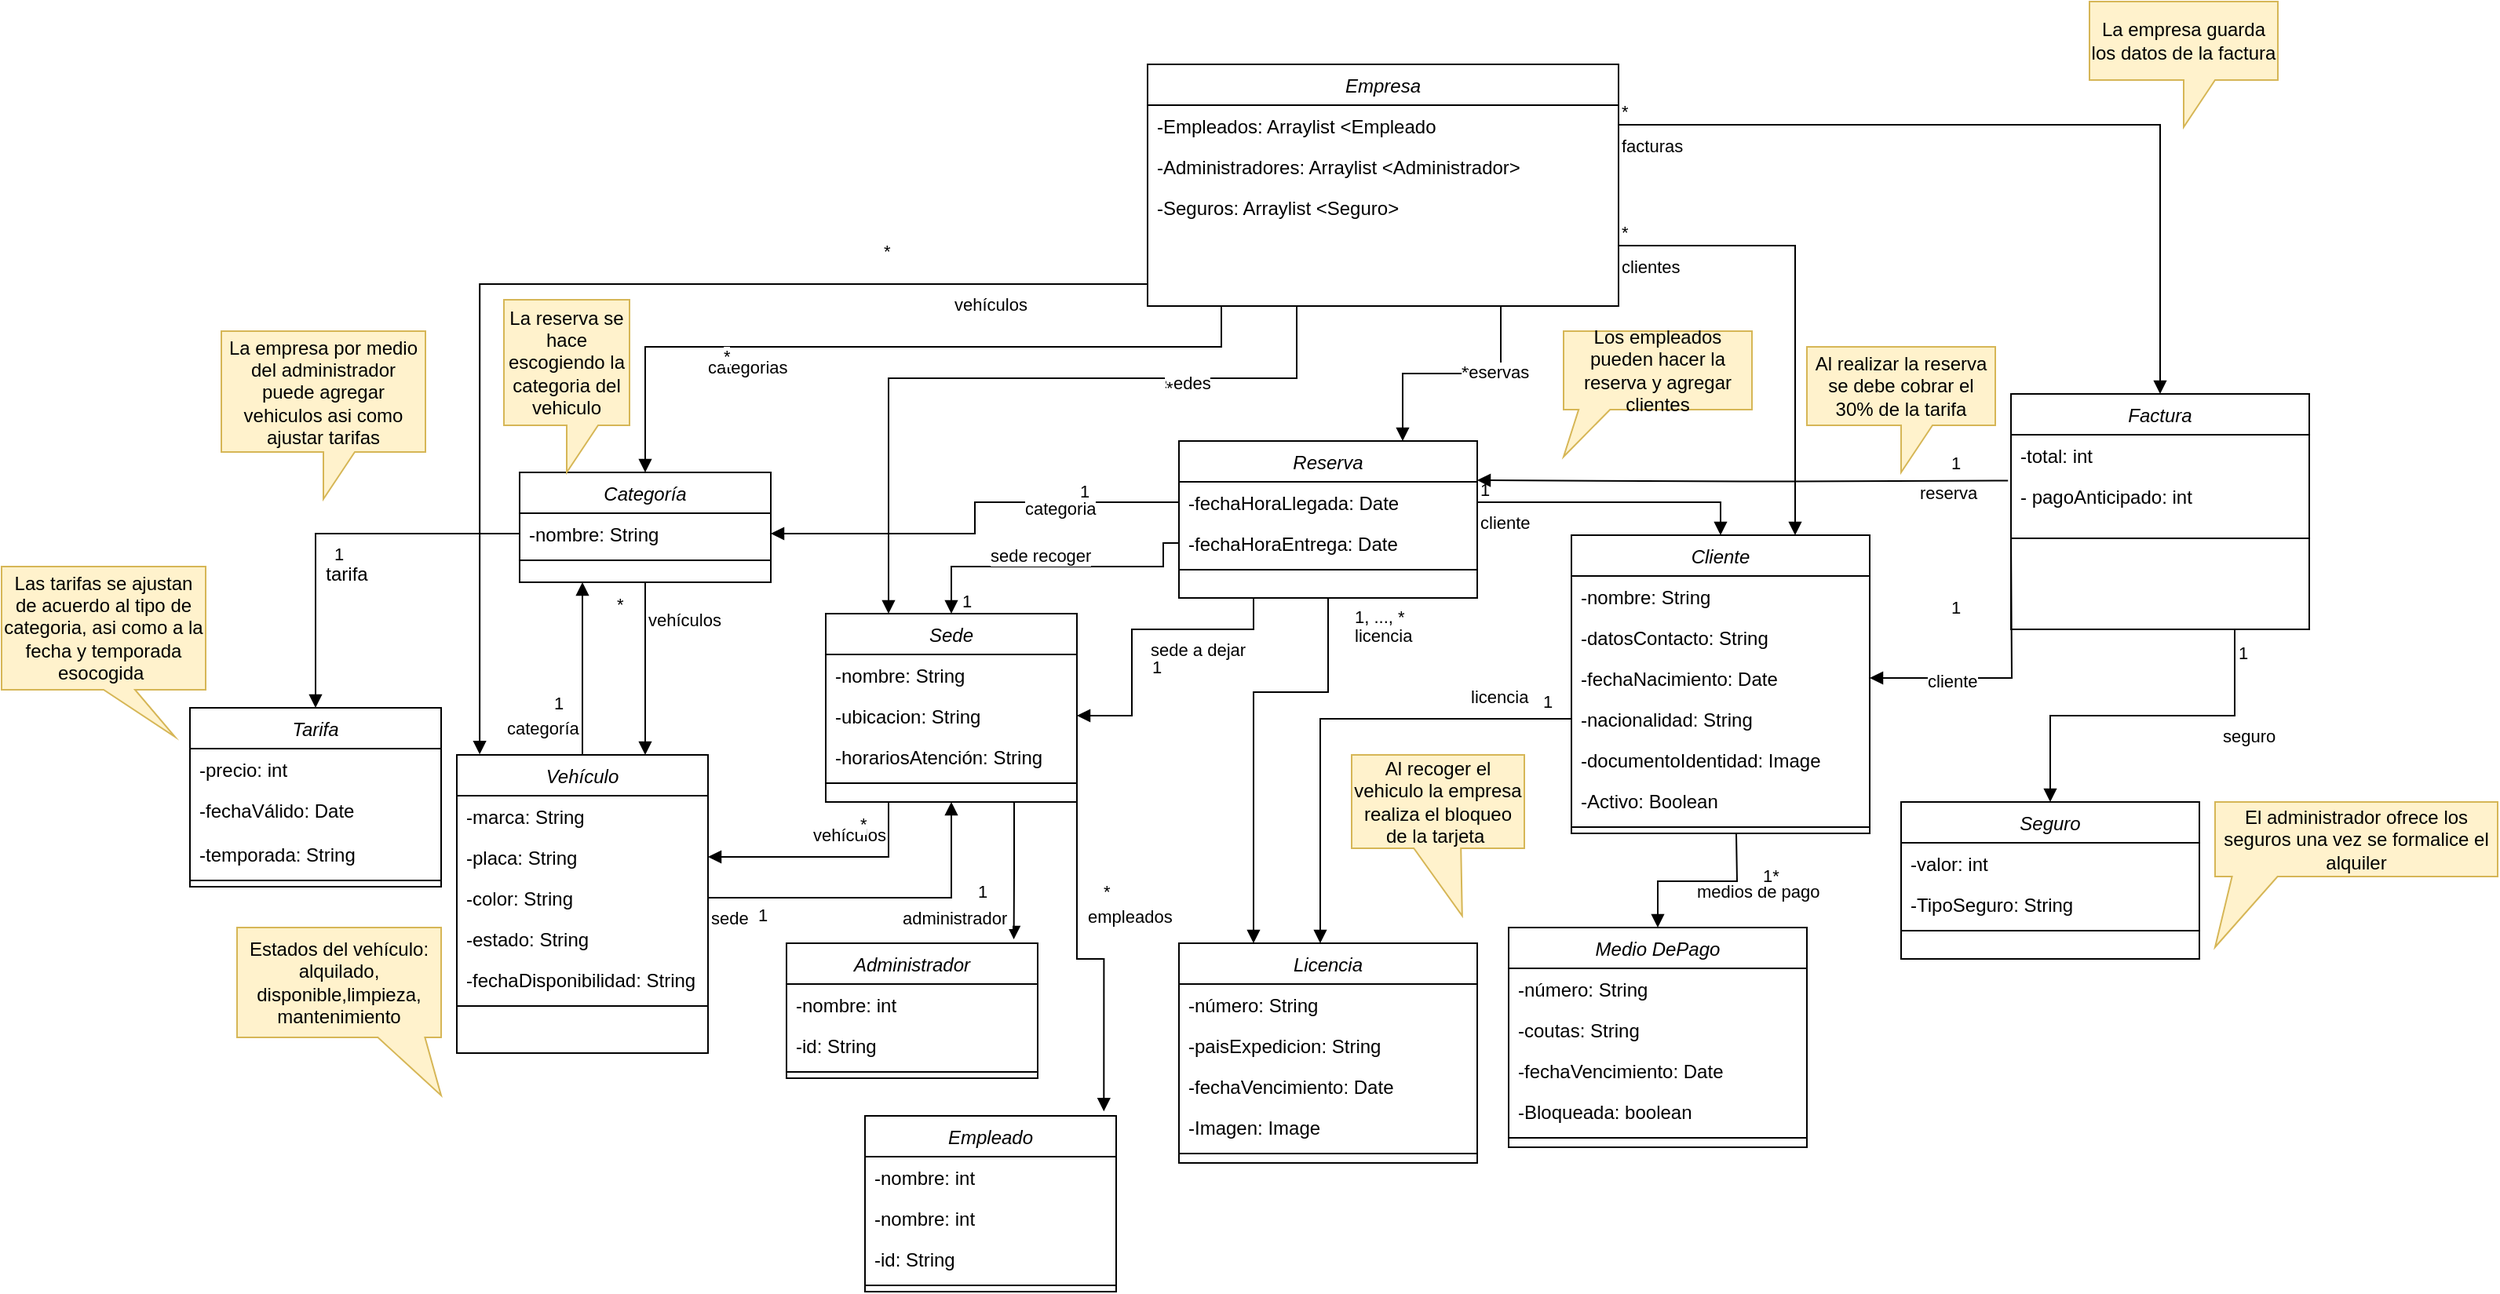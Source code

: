 <mxfile version="21.8.2" type="device">
  <diagram id="C5RBs43oDa-KdzZeNtuy" name="Page-1">
    <mxGraphModel dx="4654" dy="735" grid="1" gridSize="10" guides="1" tooltips="1" connect="1" arrows="1" fold="1" page="1" pageScale="1" pageWidth="3300" pageHeight="4681" math="0" shadow="0">
      <root>
        <mxCell id="WIyWlLk6GJQsqaUBKTNV-0" />
        <mxCell id="WIyWlLk6GJQsqaUBKTNV-1" parent="WIyWlLk6GJQsqaUBKTNV-0" />
        <mxCell id="jy5TOX9gL-A7DgwTzjGL-0" value="Vehículo" style="swimlane;fontStyle=2;align=center;verticalAlign=top;childLayout=stackLayout;horizontal=1;startSize=26;horizontalStack=0;resizeParent=1;resizeLast=0;collapsible=1;marginBottom=0;rounded=0;shadow=0;strokeWidth=1;" parent="WIyWlLk6GJQsqaUBKTNV-1" vertex="1">
          <mxGeometry x="-660" y="500" width="160" height="190" as="geometry">
            <mxRectangle x="230" y="140" width="160" height="26" as="alternateBounds" />
          </mxGeometry>
        </mxCell>
        <mxCell id="jy5TOX9gL-A7DgwTzjGL-1" value="-marca: String" style="text;align=left;verticalAlign=top;spacingLeft=4;spacingRight=4;overflow=hidden;rotatable=0;points=[[0,0.5],[1,0.5]];portConstraint=eastwest;" parent="jy5TOX9gL-A7DgwTzjGL-0" vertex="1">
          <mxGeometry y="26" width="160" height="26" as="geometry" />
        </mxCell>
        <mxCell id="jy5TOX9gL-A7DgwTzjGL-2" value="-placa: String" style="text;align=left;verticalAlign=top;spacingLeft=4;spacingRight=4;overflow=hidden;rotatable=0;points=[[0,0.5],[1,0.5]];portConstraint=eastwest;rounded=0;shadow=0;html=0;" parent="jy5TOX9gL-A7DgwTzjGL-0" vertex="1">
          <mxGeometry y="52" width="160" height="26" as="geometry" />
        </mxCell>
        <mxCell id="jy5TOX9gL-A7DgwTzjGL-5" value="-color: String" style="text;align=left;verticalAlign=top;spacingLeft=4;spacingRight=4;overflow=hidden;rotatable=0;points=[[0,0.5],[1,0.5]];portConstraint=eastwest;" parent="jy5TOX9gL-A7DgwTzjGL-0" vertex="1">
          <mxGeometry y="78" width="160" height="26" as="geometry" />
        </mxCell>
        <mxCell id="jy5TOX9gL-A7DgwTzjGL-6" value="-estado: String " style="text;align=left;verticalAlign=top;spacingLeft=4;spacingRight=4;overflow=hidden;rotatable=0;points=[[0,0.5],[1,0.5]];portConstraint=eastwest;rounded=0;shadow=0;html=0;" parent="jy5TOX9gL-A7DgwTzjGL-0" vertex="1">
          <mxGeometry y="104" width="160" height="26" as="geometry" />
        </mxCell>
        <mxCell id="jy5TOX9gL-A7DgwTzjGL-14" value="-fechaDisponibilidad: String " style="text;align=left;verticalAlign=top;spacingLeft=4;spacingRight=4;overflow=hidden;rotatable=0;points=[[0,0.5],[1,0.5]];portConstraint=eastwest;rounded=0;shadow=0;html=0;" parent="jy5TOX9gL-A7DgwTzjGL-0" vertex="1">
          <mxGeometry y="130" width="160" height="26" as="geometry" />
        </mxCell>
        <mxCell id="jy5TOX9gL-A7DgwTzjGL-4" value="" style="line;html=1;strokeWidth=1;align=left;verticalAlign=middle;spacingTop=-1;spacingLeft=3;spacingRight=3;rotatable=0;labelPosition=right;points=[];portConstraint=eastwest;" parent="jy5TOX9gL-A7DgwTzjGL-0" vertex="1">
          <mxGeometry y="156" width="160" height="8" as="geometry" />
        </mxCell>
        <mxCell id="jy5TOX9gL-A7DgwTzjGL-7" value="Categoría" style="swimlane;fontStyle=2;align=center;verticalAlign=top;childLayout=stackLayout;horizontal=1;startSize=26;horizontalStack=0;resizeParent=1;resizeLast=0;collapsible=1;marginBottom=0;rounded=0;shadow=0;strokeWidth=1;" parent="WIyWlLk6GJQsqaUBKTNV-1" vertex="1">
          <mxGeometry x="-620" y="320" width="160" height="70" as="geometry">
            <mxRectangle x="230" y="140" width="160" height="26" as="alternateBounds" />
          </mxGeometry>
        </mxCell>
        <mxCell id="jy5TOX9gL-A7DgwTzjGL-8" value="-nombre: String" style="text;align=left;verticalAlign=top;spacingLeft=4;spacingRight=4;overflow=hidden;rotatable=0;points=[[0,0.5],[1,0.5]];portConstraint=eastwest;" parent="jy5TOX9gL-A7DgwTzjGL-7" vertex="1">
          <mxGeometry y="26" width="160" height="26" as="geometry" />
        </mxCell>
        <mxCell id="jy5TOX9gL-A7DgwTzjGL-13" value="" style="line;html=1;strokeWidth=1;align=left;verticalAlign=middle;spacingTop=-1;spacingLeft=3;spacingRight=3;rotatable=0;labelPosition=right;points=[];portConstraint=eastwest;" parent="jy5TOX9gL-A7DgwTzjGL-7" vertex="1">
          <mxGeometry y="52" width="160" height="8" as="geometry" />
        </mxCell>
        <mxCell id="jy5TOX9gL-A7DgwTzjGL-15" value="vehículos" style="endArrow=block;endFill=1;html=1;edgeStyle=orthogonalEdgeStyle;align=left;verticalAlign=top;rounded=0;exitX=0.5;exitY=1;exitDx=0;exitDy=0;" parent="WIyWlLk6GJQsqaUBKTNV-1" source="jy5TOX9gL-A7DgwTzjGL-7" edge="1">
          <mxGeometry x="-0.8" relative="1" as="geometry">
            <mxPoint x="-710" y="450" as="sourcePoint" />
            <mxPoint x="-540" y="500" as="targetPoint" />
            <mxPoint as="offset" />
            <Array as="points">
              <mxPoint x="-540" y="500" />
            </Array>
          </mxGeometry>
        </mxCell>
        <mxCell id="jy5TOX9gL-A7DgwTzjGL-16" value="*" style="edgeLabel;resizable=0;html=1;align=left;verticalAlign=bottom;" parent="jy5TOX9gL-A7DgwTzjGL-15" connectable="0" vertex="1">
          <mxGeometry x="-1" relative="1" as="geometry">
            <mxPoint x="-20" y="22" as="offset" />
          </mxGeometry>
        </mxCell>
        <mxCell id="jy5TOX9gL-A7DgwTzjGL-17" value="categoría" style="endArrow=block;endFill=1;html=1;edgeStyle=orthogonalEdgeStyle;align=left;verticalAlign=top;rounded=0;entryX=0.25;entryY=1;entryDx=0;entryDy=0;exitX=0.25;exitY=0;exitDx=0;exitDy=0;" parent="WIyWlLk6GJQsqaUBKTNV-1" source="jy5TOX9gL-A7DgwTzjGL-0" target="jy5TOX9gL-A7DgwTzjGL-7" edge="1">
          <mxGeometry x="-1" y="32" relative="1" as="geometry">
            <mxPoint x="-580" y="470" as="sourcePoint" />
            <mxPoint x="-590" y="450" as="targetPoint" />
            <mxPoint x="-10" y="2" as="offset" />
            <Array as="points">
              <mxPoint x="-580" y="500" />
            </Array>
          </mxGeometry>
        </mxCell>
        <mxCell id="jy5TOX9gL-A7DgwTzjGL-18" value="1" style="edgeLabel;resizable=0;html=1;align=left;verticalAlign=bottom;" parent="jy5TOX9gL-A7DgwTzjGL-17" connectable="0" vertex="1">
          <mxGeometry x="-1" relative="1" as="geometry">
            <mxPoint x="20" y="-25" as="offset" />
          </mxGeometry>
        </mxCell>
        <mxCell id="jy5TOX9gL-A7DgwTzjGL-25" value="Sede" style="swimlane;fontStyle=2;align=center;verticalAlign=top;childLayout=stackLayout;horizontal=1;startSize=26;horizontalStack=0;resizeParent=1;resizeLast=0;collapsible=1;marginBottom=0;rounded=0;shadow=0;strokeWidth=1;" parent="WIyWlLk6GJQsqaUBKTNV-1" vertex="1">
          <mxGeometry x="-425" y="410" width="160" height="120" as="geometry">
            <mxRectangle x="230" y="140" width="160" height="26" as="alternateBounds" />
          </mxGeometry>
        </mxCell>
        <mxCell id="jy5TOX9gL-A7DgwTzjGL-26" value="-nombre: String" style="text;align=left;verticalAlign=top;spacingLeft=4;spacingRight=4;overflow=hidden;rotatable=0;points=[[0,0.5],[1,0.5]];portConstraint=eastwest;" parent="jy5TOX9gL-A7DgwTzjGL-25" vertex="1">
          <mxGeometry y="26" width="160" height="26" as="geometry" />
        </mxCell>
        <mxCell id="jy5TOX9gL-A7DgwTzjGL-27" value="-ubicacion: String" style="text;align=left;verticalAlign=top;spacingLeft=4;spacingRight=4;overflow=hidden;rotatable=0;points=[[0,0.5],[1,0.5]];portConstraint=eastwest;rounded=0;shadow=0;html=0;" parent="jy5TOX9gL-A7DgwTzjGL-25" vertex="1">
          <mxGeometry y="52" width="160" height="26" as="geometry" />
        </mxCell>
        <mxCell id="jy5TOX9gL-A7DgwTzjGL-28" value="-horariosAtención: String" style="text;align=left;verticalAlign=top;spacingLeft=4;spacingRight=4;overflow=hidden;rotatable=0;points=[[0,0.5],[1,0.5]];portConstraint=eastwest;" parent="jy5TOX9gL-A7DgwTzjGL-25" vertex="1">
          <mxGeometry y="78" width="160" height="26" as="geometry" />
        </mxCell>
        <mxCell id="jy5TOX9gL-A7DgwTzjGL-32" value="" style="line;html=1;strokeWidth=1;align=left;verticalAlign=middle;spacingTop=-1;spacingLeft=3;spacingRight=3;rotatable=0;labelPosition=right;points=[];portConstraint=eastwest;" parent="jy5TOX9gL-A7DgwTzjGL-25" vertex="1">
          <mxGeometry y="104" width="160" height="8" as="geometry" />
        </mxCell>
        <mxCell id="jy5TOX9gL-A7DgwTzjGL-33" value="sede" style="endArrow=block;endFill=1;html=1;edgeStyle=orthogonalEdgeStyle;align=left;verticalAlign=top;rounded=0;exitX=1;exitY=0.5;exitDx=0;exitDy=0;entryX=0.5;entryY=1;entryDx=0;entryDy=0;" parent="WIyWlLk6GJQsqaUBKTNV-1" source="jy5TOX9gL-A7DgwTzjGL-5" target="jy5TOX9gL-A7DgwTzjGL-25" edge="1">
          <mxGeometry x="-1" relative="1" as="geometry">
            <mxPoint x="-440" y="584" as="sourcePoint" />
            <mxPoint x="-280" y="584" as="targetPoint" />
          </mxGeometry>
        </mxCell>
        <mxCell id="jy5TOX9gL-A7DgwTzjGL-34" value="1" style="edgeLabel;resizable=0;html=1;align=left;verticalAlign=bottom;" parent="jy5TOX9gL-A7DgwTzjGL-33" connectable="0" vertex="1">
          <mxGeometry x="-1" relative="1" as="geometry">
            <mxPoint x="30" y="19" as="offset" />
          </mxGeometry>
        </mxCell>
        <mxCell id="jy5TOX9gL-A7DgwTzjGL-35" value="vehículos" style="endArrow=block;endFill=1;html=1;edgeStyle=orthogonalEdgeStyle;align=left;verticalAlign=top;rounded=0;entryX=1;entryY=0.5;entryDx=0;entryDy=0;exitX=0.25;exitY=1;exitDx=0;exitDy=0;" parent="WIyWlLk6GJQsqaUBKTNV-1" source="jy5TOX9gL-A7DgwTzjGL-25" target="jy5TOX9gL-A7DgwTzjGL-2" edge="1">
          <mxGeometry x="-0.891" y="-50" relative="1" as="geometry">
            <mxPoint x="-330" y="498" as="sourcePoint" />
            <mxPoint x="-330" y="598" as="targetPoint" />
            <mxPoint as="offset" />
          </mxGeometry>
        </mxCell>
        <mxCell id="jy5TOX9gL-A7DgwTzjGL-36" value="*" style="edgeLabel;resizable=0;html=1;align=left;verticalAlign=bottom;" parent="jy5TOX9gL-A7DgwTzjGL-35" connectable="0" vertex="1">
          <mxGeometry x="-1" relative="1" as="geometry">
            <mxPoint x="-20" y="22" as="offset" />
          </mxGeometry>
        </mxCell>
        <mxCell id="jy5TOX9gL-A7DgwTzjGL-37" value="Cliente" style="swimlane;fontStyle=2;align=center;verticalAlign=top;childLayout=stackLayout;horizontal=1;startSize=26;horizontalStack=0;resizeParent=1;resizeLast=0;collapsible=1;marginBottom=0;rounded=0;shadow=0;strokeWidth=1;" parent="WIyWlLk6GJQsqaUBKTNV-1" vertex="1">
          <mxGeometry x="50" y="360" width="190" height="190" as="geometry">
            <mxRectangle x="230" y="140" width="160" height="26" as="alternateBounds" />
          </mxGeometry>
        </mxCell>
        <mxCell id="jy5TOX9gL-A7DgwTzjGL-38" value="-nombre: String" style="text;align=left;verticalAlign=top;spacingLeft=4;spacingRight=4;overflow=hidden;rotatable=0;points=[[0,0.5],[1,0.5]];portConstraint=eastwest;" parent="jy5TOX9gL-A7DgwTzjGL-37" vertex="1">
          <mxGeometry y="26" width="190" height="26" as="geometry" />
        </mxCell>
        <mxCell id="jy5TOX9gL-A7DgwTzjGL-39" value="-datosContacto: String" style="text;align=left;verticalAlign=top;spacingLeft=4;spacingRight=4;overflow=hidden;rotatable=0;points=[[0,0.5],[1,0.5]];portConstraint=eastwest;rounded=0;shadow=0;html=0;" parent="jy5TOX9gL-A7DgwTzjGL-37" vertex="1">
          <mxGeometry y="52" width="190" height="26" as="geometry" />
        </mxCell>
        <mxCell id="jy5TOX9gL-A7DgwTzjGL-40" value="-fechaNacimiento: Date" style="text;align=left;verticalAlign=top;spacingLeft=4;spacingRight=4;overflow=hidden;rotatable=0;points=[[0,0.5],[1,0.5]];portConstraint=eastwest;" parent="jy5TOX9gL-A7DgwTzjGL-37" vertex="1">
          <mxGeometry y="78" width="190" height="26" as="geometry" />
        </mxCell>
        <mxCell id="DRnetqcQ-tTifSEXMpZS-0" value="-nacionalidad: String" style="text;align=left;verticalAlign=top;spacingLeft=4;spacingRight=4;overflow=hidden;rotatable=0;points=[[0,0.5],[1,0.5]];portConstraint=eastwest;" parent="jy5TOX9gL-A7DgwTzjGL-37" vertex="1">
          <mxGeometry y="104" width="190" height="26" as="geometry" />
        </mxCell>
        <mxCell id="DRnetqcQ-tTifSEXMpZS-1" value="-documentoIdentidad: Image" style="text;align=left;verticalAlign=top;spacingLeft=4;spacingRight=4;overflow=hidden;rotatable=0;points=[[0,0.5],[1,0.5]];portConstraint=eastwest;" parent="jy5TOX9gL-A7DgwTzjGL-37" vertex="1">
          <mxGeometry y="130" width="190" height="26" as="geometry" />
        </mxCell>
        <mxCell id="DRnetqcQ-tTifSEXMpZS-2" value="-Activo: Boolean&#xa;" style="text;align=left;verticalAlign=top;spacingLeft=4;spacingRight=4;overflow=hidden;rotatable=0;points=[[0,0.5],[1,0.5]];portConstraint=eastwest;" parent="jy5TOX9gL-A7DgwTzjGL-37" vertex="1">
          <mxGeometry y="156" width="190" height="26" as="geometry" />
        </mxCell>
        <mxCell id="jy5TOX9gL-A7DgwTzjGL-41" value="" style="line;html=1;strokeWidth=1;align=left;verticalAlign=middle;spacingTop=-1;spacingLeft=3;spacingRight=3;rotatable=0;labelPosition=right;points=[];portConstraint=eastwest;" parent="jy5TOX9gL-A7DgwTzjGL-37" vertex="1">
          <mxGeometry y="182" width="190" height="8" as="geometry" />
        </mxCell>
        <mxCell id="DRnetqcQ-tTifSEXMpZS-3" value="Licencia" style="swimlane;fontStyle=2;align=center;verticalAlign=top;childLayout=stackLayout;horizontal=1;startSize=26;horizontalStack=0;resizeParent=1;resizeLast=0;collapsible=1;marginBottom=0;rounded=0;shadow=0;strokeWidth=1;" parent="WIyWlLk6GJQsqaUBKTNV-1" vertex="1">
          <mxGeometry x="-200" y="620" width="190" height="140" as="geometry">
            <mxRectangle x="230" y="140" width="160" height="26" as="alternateBounds" />
          </mxGeometry>
        </mxCell>
        <mxCell id="DRnetqcQ-tTifSEXMpZS-4" value="-número: String" style="text;align=left;verticalAlign=top;spacingLeft=4;spacingRight=4;overflow=hidden;rotatable=0;points=[[0,0.5],[1,0.5]];portConstraint=eastwest;" parent="DRnetqcQ-tTifSEXMpZS-3" vertex="1">
          <mxGeometry y="26" width="190" height="26" as="geometry" />
        </mxCell>
        <mxCell id="DRnetqcQ-tTifSEXMpZS-5" value="-paisExpedicion: String" style="text;align=left;verticalAlign=top;spacingLeft=4;spacingRight=4;overflow=hidden;rotatable=0;points=[[0,0.5],[1,0.5]];portConstraint=eastwest;rounded=0;shadow=0;html=0;" parent="DRnetqcQ-tTifSEXMpZS-3" vertex="1">
          <mxGeometry y="52" width="190" height="26" as="geometry" />
        </mxCell>
        <mxCell id="DRnetqcQ-tTifSEXMpZS-6" value="-fechaVencimiento: Date" style="text;align=left;verticalAlign=top;spacingLeft=4;spacingRight=4;overflow=hidden;rotatable=0;points=[[0,0.5],[1,0.5]];portConstraint=eastwest;" parent="DRnetqcQ-tTifSEXMpZS-3" vertex="1">
          <mxGeometry y="78" width="190" height="26" as="geometry" />
        </mxCell>
        <mxCell id="DRnetqcQ-tTifSEXMpZS-7" value="-Imagen: Image" style="text;align=left;verticalAlign=top;spacingLeft=4;spacingRight=4;overflow=hidden;rotatable=0;points=[[0,0.5],[1,0.5]];portConstraint=eastwest;" parent="DRnetqcQ-tTifSEXMpZS-3" vertex="1">
          <mxGeometry y="104" width="190" height="26" as="geometry" />
        </mxCell>
        <mxCell id="DRnetqcQ-tTifSEXMpZS-10" value="" style="line;html=1;strokeWidth=1;align=left;verticalAlign=middle;spacingTop=-1;spacingLeft=3;spacingRight=3;rotatable=0;labelPosition=right;points=[];portConstraint=eastwest;" parent="DRnetqcQ-tTifSEXMpZS-3" vertex="1">
          <mxGeometry y="130" width="190" height="8" as="geometry" />
        </mxCell>
        <mxCell id="DRnetqcQ-tTifSEXMpZS-11" value="Medio DePago" style="swimlane;fontStyle=2;align=center;verticalAlign=top;childLayout=stackLayout;horizontal=1;startSize=26;horizontalStack=0;resizeParent=1;resizeLast=0;collapsible=1;marginBottom=0;rounded=0;shadow=0;strokeWidth=1;" parent="WIyWlLk6GJQsqaUBKTNV-1" vertex="1">
          <mxGeometry x="10" y="610" width="190" height="140" as="geometry">
            <mxRectangle x="230" y="140" width="160" height="26" as="alternateBounds" />
          </mxGeometry>
        </mxCell>
        <mxCell id="DRnetqcQ-tTifSEXMpZS-12" value="-número: String" style="text;align=left;verticalAlign=top;spacingLeft=4;spacingRight=4;overflow=hidden;rotatable=0;points=[[0,0.5],[1,0.5]];portConstraint=eastwest;" parent="DRnetqcQ-tTifSEXMpZS-11" vertex="1">
          <mxGeometry y="26" width="190" height="26" as="geometry" />
        </mxCell>
        <mxCell id="DRnetqcQ-tTifSEXMpZS-13" value="-coutas: String" style="text;align=left;verticalAlign=top;spacingLeft=4;spacingRight=4;overflow=hidden;rotatable=0;points=[[0,0.5],[1,0.5]];portConstraint=eastwest;rounded=0;shadow=0;html=0;" parent="DRnetqcQ-tTifSEXMpZS-11" vertex="1">
          <mxGeometry y="52" width="190" height="26" as="geometry" />
        </mxCell>
        <mxCell id="DRnetqcQ-tTifSEXMpZS-14" value="-fechaVencimiento: Date" style="text;align=left;verticalAlign=top;spacingLeft=4;spacingRight=4;overflow=hidden;rotatable=0;points=[[0,0.5],[1,0.5]];portConstraint=eastwest;" parent="DRnetqcQ-tTifSEXMpZS-11" vertex="1">
          <mxGeometry y="78" width="190" height="26" as="geometry" />
        </mxCell>
        <mxCell id="DRnetqcQ-tTifSEXMpZS-15" value="-Bloqueada: boolean" style="text;align=left;verticalAlign=top;spacingLeft=4;spacingRight=4;overflow=hidden;rotatable=0;points=[[0,0.5],[1,0.5]];portConstraint=eastwest;" parent="DRnetqcQ-tTifSEXMpZS-11" vertex="1">
          <mxGeometry y="104" width="190" height="26" as="geometry" />
        </mxCell>
        <mxCell id="DRnetqcQ-tTifSEXMpZS-16" value="" style="line;html=1;strokeWidth=1;align=left;verticalAlign=middle;spacingTop=-1;spacingLeft=3;spacingRight=3;rotatable=0;labelPosition=right;points=[];portConstraint=eastwest;" parent="DRnetqcQ-tTifSEXMpZS-11" vertex="1">
          <mxGeometry y="130" width="190" height="8" as="geometry" />
        </mxCell>
        <mxCell id="DRnetqcQ-tTifSEXMpZS-17" value="licencia" style="endArrow=block;endFill=1;html=1;edgeStyle=orthogonalEdgeStyle;align=left;verticalAlign=top;rounded=0;" parent="WIyWlLk6GJQsqaUBKTNV-1" edge="1">
          <mxGeometry x="-0.565" y="-27" relative="1" as="geometry">
            <mxPoint x="50" y="477" as="sourcePoint" />
            <mxPoint x="-110" y="620" as="targetPoint" />
            <mxPoint as="offset" />
            <Array as="points">
              <mxPoint x="-110" y="478" />
              <mxPoint x="-110" y="620" />
              <mxPoint x="-115" y="620" />
            </Array>
          </mxGeometry>
        </mxCell>
        <mxCell id="DRnetqcQ-tTifSEXMpZS-18" value="1" style="edgeLabel;resizable=0;html=1;align=left;verticalAlign=bottom;" parent="DRnetqcQ-tTifSEXMpZS-17" connectable="0" vertex="1">
          <mxGeometry x="-1" relative="1" as="geometry">
            <mxPoint x="-20" y="-3" as="offset" />
          </mxGeometry>
        </mxCell>
        <mxCell id="DRnetqcQ-tTifSEXMpZS-19" value="medios de pago" style="endArrow=block;endFill=1;html=1;edgeStyle=orthogonalEdgeStyle;align=left;verticalAlign=top;rounded=0;entryX=0.5;entryY=0;entryDx=0;entryDy=0;" parent="WIyWlLk6GJQsqaUBKTNV-1" target="DRnetqcQ-tTifSEXMpZS-11" edge="1">
          <mxGeometry x="-0.565" y="-27" relative="1" as="geometry">
            <mxPoint x="155" y="550" as="sourcePoint" />
            <mxPoint x="-80" y="693" as="targetPoint" />
            <mxPoint as="offset" />
          </mxGeometry>
        </mxCell>
        <mxCell id="DRnetqcQ-tTifSEXMpZS-20" value="1*" style="edgeLabel;resizable=0;html=1;align=left;verticalAlign=bottom;" parent="DRnetqcQ-tTifSEXMpZS-19" connectable="0" vertex="1">
          <mxGeometry x="-1" relative="1" as="geometry">
            <mxPoint x="15" y="35" as="offset" />
          </mxGeometry>
        </mxCell>
        <mxCell id="DRnetqcQ-tTifSEXMpZS-21" value="Tarifa" style="swimlane;fontStyle=2;align=center;verticalAlign=top;childLayout=stackLayout;horizontal=1;startSize=26;horizontalStack=0;resizeParent=1;resizeLast=0;collapsible=1;marginBottom=0;rounded=0;shadow=0;strokeWidth=1;" parent="WIyWlLk6GJQsqaUBKTNV-1" vertex="1">
          <mxGeometry x="-830" y="470" width="160" height="114" as="geometry">
            <mxRectangle x="230" y="140" width="160" height="26" as="alternateBounds" />
          </mxGeometry>
        </mxCell>
        <mxCell id="DRnetqcQ-tTifSEXMpZS-22" value="-precio: int" style="text;align=left;verticalAlign=top;spacingLeft=4;spacingRight=4;overflow=hidden;rotatable=0;points=[[0,0.5],[1,0.5]];portConstraint=eastwest;" parent="DRnetqcQ-tTifSEXMpZS-21" vertex="1">
          <mxGeometry y="26" width="160" height="26" as="geometry" />
        </mxCell>
        <mxCell id="nKCrA-lN9NPPw2SbhEwQ-1" value="-fechaVálido: Date" style="text;align=left;verticalAlign=top;spacingLeft=4;spacingRight=4;overflow=hidden;rotatable=0;points=[[0,0.5],[1,0.5]];portConstraint=eastwest;" parent="DRnetqcQ-tTifSEXMpZS-21" vertex="1">
          <mxGeometry y="52" width="160" height="28" as="geometry" />
        </mxCell>
        <mxCell id="DRnetqcQ-tTifSEXMpZS-24" value="-temporada: String" style="text;align=left;verticalAlign=top;spacingLeft=4;spacingRight=4;overflow=hidden;rotatable=0;points=[[0,0.5],[1,0.5]];portConstraint=eastwest;" parent="DRnetqcQ-tTifSEXMpZS-21" vertex="1">
          <mxGeometry y="80" width="160" height="26" as="geometry" />
        </mxCell>
        <mxCell id="DRnetqcQ-tTifSEXMpZS-23" value="" style="line;html=1;strokeWidth=1;align=left;verticalAlign=middle;spacingTop=-1;spacingLeft=3;spacingRight=3;rotatable=0;labelPosition=right;points=[];portConstraint=eastwest;" parent="DRnetqcQ-tTifSEXMpZS-21" vertex="1">
          <mxGeometry y="106" width="160" height="8" as="geometry" />
        </mxCell>
        <mxCell id="XEJke8gN8GgJqABwDWAg-2" value="Factura&#xa;" style="swimlane;fontStyle=2;align=center;verticalAlign=top;childLayout=stackLayout;horizontal=1;startSize=26;horizontalStack=0;resizeParent=1;resizeLast=0;collapsible=1;marginBottom=0;rounded=0;shadow=0;strokeWidth=1;" parent="WIyWlLk6GJQsqaUBKTNV-1" vertex="1">
          <mxGeometry x="330" y="270" width="190" height="150" as="geometry">
            <mxRectangle x="230" y="140" width="160" height="26" as="alternateBounds" />
          </mxGeometry>
        </mxCell>
        <mxCell id="XEJke8gN8GgJqABwDWAg-3" value="-total: int" style="text;align=left;verticalAlign=top;spacingLeft=4;spacingRight=4;overflow=hidden;rotatable=0;points=[[0,0.5],[1,0.5]];portConstraint=eastwest;" parent="XEJke8gN8GgJqABwDWAg-2" vertex="1">
          <mxGeometry y="26" width="190" height="26" as="geometry" />
        </mxCell>
        <mxCell id="XEJke8gN8GgJqABwDWAg-5" value="- pagoAnticipado: int" style="text;align=left;verticalAlign=top;spacingLeft=4;spacingRight=4;overflow=hidden;rotatable=0;points=[[0,0.5],[1,0.5]];portConstraint=eastwest;" parent="XEJke8gN8GgJqABwDWAg-2" vertex="1">
          <mxGeometry y="52" width="190" height="26" as="geometry" />
        </mxCell>
        <mxCell id="XEJke8gN8GgJqABwDWAg-9" value="" style="line;html=1;strokeWidth=1;align=left;verticalAlign=middle;spacingTop=-1;spacingLeft=3;spacingRight=3;rotatable=0;labelPosition=right;points=[];portConstraint=eastwest;" parent="XEJke8gN8GgJqABwDWAg-2" vertex="1">
          <mxGeometry y="78" width="190" height="28" as="geometry" />
        </mxCell>
        <mxCell id="XEJke8gN8GgJqABwDWAg-16" value="Seguro" style="swimlane;fontStyle=2;align=center;verticalAlign=top;childLayout=stackLayout;horizontal=1;startSize=26;horizontalStack=0;resizeParent=1;resizeLast=0;collapsible=1;marginBottom=0;rounded=0;shadow=0;strokeWidth=1;" parent="WIyWlLk6GJQsqaUBKTNV-1" vertex="1">
          <mxGeometry x="260" y="530" width="190" height="100" as="geometry">
            <mxRectangle x="230" y="140" width="160" height="26" as="alternateBounds" />
          </mxGeometry>
        </mxCell>
        <mxCell id="XEJke8gN8GgJqABwDWAg-17" value="-valor: int" style="text;align=left;verticalAlign=top;spacingLeft=4;spacingRight=4;overflow=hidden;rotatable=0;points=[[0,0.5],[1,0.5]];portConstraint=eastwest;" parent="XEJke8gN8GgJqABwDWAg-16" vertex="1">
          <mxGeometry y="26" width="190" height="26" as="geometry" />
        </mxCell>
        <mxCell id="XEJke8gN8GgJqABwDWAg-18" value="-TipoSeguro: String" style="text;align=left;verticalAlign=top;spacingLeft=4;spacingRight=4;overflow=hidden;rotatable=0;points=[[0,0.5],[1,0.5]];portConstraint=eastwest;rounded=0;shadow=0;html=0;" parent="XEJke8gN8GgJqABwDWAg-16" vertex="1">
          <mxGeometry y="52" width="190" height="26" as="geometry" />
        </mxCell>
        <mxCell id="XEJke8gN8GgJqABwDWAg-21" value="" style="line;html=1;strokeWidth=1;align=left;verticalAlign=middle;spacingTop=-1;spacingLeft=3;spacingRight=3;rotatable=0;labelPosition=right;points=[];portConstraint=eastwest;" parent="XEJke8gN8GgJqABwDWAg-16" vertex="1">
          <mxGeometry y="78" width="190" height="8" as="geometry" />
        </mxCell>
        <mxCell id="XEJke8gN8GgJqABwDWAg-24" value="Reserva" style="swimlane;fontStyle=2;align=center;verticalAlign=top;childLayout=stackLayout;horizontal=1;startSize=26;horizontalStack=0;resizeParent=1;resizeLast=0;collapsible=1;marginBottom=0;rounded=0;shadow=0;strokeWidth=1;" parent="WIyWlLk6GJQsqaUBKTNV-1" vertex="1">
          <mxGeometry x="-200" y="300" width="190" height="100" as="geometry">
            <mxRectangle x="230" y="140" width="160" height="26" as="alternateBounds" />
          </mxGeometry>
        </mxCell>
        <mxCell id="XEJke8gN8GgJqABwDWAg-27" value="-fechaHoraLlegada: Date" style="text;align=left;verticalAlign=top;spacingLeft=4;spacingRight=4;overflow=hidden;rotatable=0;points=[[0,0.5],[1,0.5]];portConstraint=eastwest;" parent="XEJke8gN8GgJqABwDWAg-24" vertex="1">
          <mxGeometry y="26" width="190" height="26" as="geometry" />
        </mxCell>
        <mxCell id="nKCrA-lN9NPPw2SbhEwQ-18" value="-fechaHoraEntrega: Date" style="text;align=left;verticalAlign=top;spacingLeft=4;spacingRight=4;overflow=hidden;rotatable=0;points=[[0,0.5],[1,0.5]];portConstraint=eastwest;" parent="XEJke8gN8GgJqABwDWAg-24" vertex="1">
          <mxGeometry y="52" width="190" height="26" as="geometry" />
        </mxCell>
        <mxCell id="XEJke8gN8GgJqABwDWAg-31" value="" style="line;html=1;strokeWidth=1;align=left;verticalAlign=middle;spacingTop=-1;spacingLeft=3;spacingRight=3;rotatable=0;labelPosition=right;points=[];portConstraint=eastwest;" parent="XEJke8gN8GgJqABwDWAg-24" vertex="1">
          <mxGeometry y="78" width="190" height="8" as="geometry" />
        </mxCell>
        <mxCell id="XEJke8gN8GgJqABwDWAg-68" value="Administrador" style="swimlane;fontStyle=2;align=center;verticalAlign=top;childLayout=stackLayout;horizontal=1;startSize=26;horizontalStack=0;resizeParent=1;resizeLast=0;collapsible=1;marginBottom=0;rounded=0;shadow=0;strokeWidth=1;" parent="WIyWlLk6GJQsqaUBKTNV-1" vertex="1">
          <mxGeometry x="-450" y="620" width="160" height="86" as="geometry">
            <mxRectangle x="230" y="140" width="160" height="26" as="alternateBounds" />
          </mxGeometry>
        </mxCell>
        <mxCell id="XEJke8gN8GgJqABwDWAg-69" value="-nombre: int" style="text;align=left;verticalAlign=top;spacingLeft=4;spacingRight=4;overflow=hidden;rotatable=0;points=[[0,0.5],[1,0.5]];portConstraint=eastwest;" parent="XEJke8gN8GgJqABwDWAg-68" vertex="1">
          <mxGeometry y="26" width="160" height="26" as="geometry" />
        </mxCell>
        <mxCell id="XEJke8gN8GgJqABwDWAg-70" value="-id: String" style="text;align=left;verticalAlign=top;spacingLeft=4;spacingRight=4;overflow=hidden;rotatable=0;points=[[0,0.5],[1,0.5]];portConstraint=eastwest;" parent="XEJke8gN8GgJqABwDWAg-68" vertex="1">
          <mxGeometry y="52" width="160" height="26" as="geometry" />
        </mxCell>
        <mxCell id="XEJke8gN8GgJqABwDWAg-71" value="" style="line;html=1;strokeWidth=1;align=left;verticalAlign=middle;spacingTop=-1;spacingLeft=3;spacingRight=3;rotatable=0;labelPosition=right;points=[];portConstraint=eastwest;" parent="XEJke8gN8GgJqABwDWAg-68" vertex="1">
          <mxGeometry y="78" width="160" height="8" as="geometry" />
        </mxCell>
        <mxCell id="XEJke8gN8GgJqABwDWAg-72" value="Empleado" style="swimlane;fontStyle=2;align=center;verticalAlign=top;childLayout=stackLayout;horizontal=1;startSize=26;horizontalStack=0;resizeParent=1;resizeLast=0;collapsible=1;marginBottom=0;rounded=0;shadow=0;strokeWidth=1;" parent="WIyWlLk6GJQsqaUBKTNV-1" vertex="1">
          <mxGeometry x="-400" y="730" width="160" height="112" as="geometry">
            <mxRectangle x="230" y="140" width="160" height="26" as="alternateBounds" />
          </mxGeometry>
        </mxCell>
        <mxCell id="7eufnPfeV6qqJb5Z0_9X-1" value="-nombre: int" style="text;align=left;verticalAlign=top;spacingLeft=4;spacingRight=4;overflow=hidden;rotatable=0;points=[[0,0.5],[1,0.5]];portConstraint=eastwest;" vertex="1" parent="XEJke8gN8GgJqABwDWAg-72">
          <mxGeometry y="26" width="160" height="26" as="geometry" />
        </mxCell>
        <mxCell id="XEJke8gN8GgJqABwDWAg-73" value="-nombre: int" style="text;align=left;verticalAlign=top;spacingLeft=4;spacingRight=4;overflow=hidden;rotatable=0;points=[[0,0.5],[1,0.5]];portConstraint=eastwest;" parent="XEJke8gN8GgJqABwDWAg-72" vertex="1">
          <mxGeometry y="52" width="160" height="26" as="geometry" />
        </mxCell>
        <mxCell id="XEJke8gN8GgJqABwDWAg-74" value="-id: String" style="text;align=left;verticalAlign=top;spacingLeft=4;spacingRight=4;overflow=hidden;rotatable=0;points=[[0,0.5],[1,0.5]];portConstraint=eastwest;" parent="XEJke8gN8GgJqABwDWAg-72" vertex="1">
          <mxGeometry y="78" width="160" height="26" as="geometry" />
        </mxCell>
        <mxCell id="XEJke8gN8GgJqABwDWAg-75" value="" style="line;html=1;strokeWidth=1;align=left;verticalAlign=middle;spacingTop=-1;spacingLeft=3;spacingRight=3;rotatable=0;labelPosition=right;points=[];portConstraint=eastwest;" parent="XEJke8gN8GgJqABwDWAg-72" vertex="1">
          <mxGeometry y="104" width="160" height="8" as="geometry" />
        </mxCell>
        <mxCell id="XEJke8gN8GgJqABwDWAg-90" value="tarifa" style="text;html=1;strokeColor=none;fillColor=none;align=center;verticalAlign=middle;whiteSpace=wrap;rounded=0;" parent="WIyWlLk6GJQsqaUBKTNV-1" vertex="1">
          <mxGeometry x="-760" y="370" width="60" height="30" as="geometry" />
        </mxCell>
        <mxCell id="nKCrA-lN9NPPw2SbhEwQ-2" value="" style="endArrow=block;endFill=1;html=1;edgeStyle=orthogonalEdgeStyle;align=left;verticalAlign=top;rounded=0;exitX=0;exitY=0.5;exitDx=0;exitDy=0;entryX=0.5;entryY=0;entryDx=0;entryDy=0;" parent="WIyWlLk6GJQsqaUBKTNV-1" source="jy5TOX9gL-A7DgwTzjGL-8" target="DRnetqcQ-tTifSEXMpZS-21" edge="1">
          <mxGeometry x="0.032" y="17" relative="1" as="geometry">
            <mxPoint x="-470" y="420" as="sourcePoint" />
            <mxPoint x="-310" y="420" as="targetPoint" />
            <mxPoint x="5" y="-1" as="offset" />
          </mxGeometry>
        </mxCell>
        <mxCell id="nKCrA-lN9NPPw2SbhEwQ-3" value="1" style="edgeLabel;resizable=0;html=1;align=left;verticalAlign=bottom;" parent="nKCrA-lN9NPPw2SbhEwQ-2" connectable="0" vertex="1">
          <mxGeometry x="-1" relative="1" as="geometry">
            <mxPoint x="-120" y="21" as="offset" />
          </mxGeometry>
        </mxCell>
        <mxCell id="nKCrA-lN9NPPw2SbhEwQ-6" value="licencia" style="endArrow=block;endFill=1;html=1;edgeStyle=orthogonalEdgeStyle;align=left;verticalAlign=top;rounded=0;entryX=0.25;entryY=0;entryDx=0;entryDy=0;exitX=0.5;exitY=1;exitDx=0;exitDy=0;" parent="WIyWlLk6GJQsqaUBKTNV-1" source="XEJke8gN8GgJqABwDWAg-24" target="DRnetqcQ-tTifSEXMpZS-3" edge="1">
          <mxGeometry x="-0.925" y="15" relative="1" as="geometry">
            <mxPoint x="-125" y="454.5" as="sourcePoint" />
            <mxPoint x="-300" y="735.5" as="targetPoint" />
            <Array as="points">
              <mxPoint x="-105" y="460" />
              <mxPoint x="-152" y="460" />
            </Array>
            <mxPoint y="1" as="offset" />
          </mxGeometry>
        </mxCell>
        <mxCell id="nKCrA-lN9NPPw2SbhEwQ-7" value="1, ..., *" style="edgeLabel;resizable=0;html=1;align=left;verticalAlign=bottom;" parent="nKCrA-lN9NPPw2SbhEwQ-6" connectable="0" vertex="1">
          <mxGeometry x="-1" relative="1" as="geometry">
            <mxPoint x="15" y="20" as="offset" />
          </mxGeometry>
        </mxCell>
        <mxCell id="nKCrA-lN9NPPw2SbhEwQ-10" value="cliente" style="endArrow=block;endFill=1;html=1;edgeStyle=orthogonalEdgeStyle;align=left;verticalAlign=top;rounded=0;exitX=1;exitY=0.5;exitDx=0;exitDy=0;entryX=0.5;entryY=0;entryDx=0;entryDy=0;" parent="WIyWlLk6GJQsqaUBKTNV-1" source="XEJke8gN8GgJqABwDWAg-27" target="jy5TOX9gL-A7DgwTzjGL-37" edge="1">
          <mxGeometry x="-1" relative="1" as="geometry">
            <mxPoint x="-10" y="295.0" as="sourcePoint" />
            <mxPoint x="170" y="300" as="targetPoint" />
          </mxGeometry>
        </mxCell>
        <mxCell id="nKCrA-lN9NPPw2SbhEwQ-11" value="1" style="edgeLabel;resizable=0;html=1;align=left;verticalAlign=bottom;" parent="nKCrA-lN9NPPw2SbhEwQ-10" connectable="0" vertex="1">
          <mxGeometry x="-1" relative="1" as="geometry" />
        </mxCell>
        <mxCell id="nKCrA-lN9NPPw2SbhEwQ-12" value="cliente" style="endArrow=block;endFill=1;html=1;edgeStyle=orthogonalEdgeStyle;align=left;verticalAlign=top;rounded=0;exitX=0;exitY=0.5;exitDx=0;exitDy=0;entryX=1;entryY=0.5;entryDx=0;entryDy=0;" parent="WIyWlLk6GJQsqaUBKTNV-1" target="jy5TOX9gL-A7DgwTzjGL-40" edge="1">
          <mxGeometry x="0.61" y="-11" relative="1" as="geometry">
            <mxPoint x="330" y="361" as="sourcePoint" />
            <mxPoint x="470" y="550" as="targetPoint" />
            <mxPoint as="offset" />
          </mxGeometry>
        </mxCell>
        <mxCell id="nKCrA-lN9NPPw2SbhEwQ-13" value="1" style="edgeLabel;resizable=0;html=1;align=left;verticalAlign=bottom;" parent="nKCrA-lN9NPPw2SbhEwQ-12" connectable="0" vertex="1">
          <mxGeometry x="-1" relative="1" as="geometry">
            <mxPoint x="-40" y="53" as="offset" />
          </mxGeometry>
        </mxCell>
        <mxCell id="nKCrA-lN9NPPw2SbhEwQ-14" value="seguro" style="endArrow=block;endFill=1;html=1;edgeStyle=orthogonalEdgeStyle;align=left;verticalAlign=top;rounded=0;exitX=0.75;exitY=1;exitDx=0;exitDy=0;entryX=0.5;entryY=0;entryDx=0;entryDy=0;" parent="WIyWlLk6GJQsqaUBKTNV-1" source="XEJke8gN8GgJqABwDWAg-2" target="XEJke8gN8GgJqABwDWAg-16" edge="1">
          <mxGeometry x="-0.432" relative="1" as="geometry">
            <mxPoint x="550" y="590" as="sourcePoint" />
            <mxPoint x="710" y="590" as="targetPoint" />
            <mxPoint as="offset" />
          </mxGeometry>
        </mxCell>
        <mxCell id="nKCrA-lN9NPPw2SbhEwQ-15" value="1" style="edgeLabel;resizable=0;html=1;align=left;verticalAlign=bottom;" parent="nKCrA-lN9NPPw2SbhEwQ-14" connectable="0" vertex="1">
          <mxGeometry x="-1" relative="1" as="geometry">
            <mxPoint y="23" as="offset" />
          </mxGeometry>
        </mxCell>
        <mxCell id="nKCrA-lN9NPPw2SbhEwQ-16" value="categoria" style="endArrow=block;endFill=1;html=1;edgeStyle=orthogonalEdgeStyle;align=left;verticalAlign=top;rounded=0;entryX=1;entryY=0.5;entryDx=0;entryDy=0;exitX=0;exitY=0.5;exitDx=0;exitDy=0;" parent="WIyWlLk6GJQsqaUBKTNV-1" source="XEJke8gN8GgJqABwDWAg-27" target="jy5TOX9gL-A7DgwTzjGL-8" edge="1">
          <mxGeometry x="-0.286" y="-9" relative="1" as="geometry">
            <mxPoint x="-410" y="220" as="sourcePoint" />
            <mxPoint x="-250" y="220" as="targetPoint" />
            <mxPoint as="offset" />
          </mxGeometry>
        </mxCell>
        <mxCell id="nKCrA-lN9NPPw2SbhEwQ-17" value="1" style="edgeLabel;resizable=0;html=1;align=left;verticalAlign=bottom;" parent="nKCrA-lN9NPPw2SbhEwQ-16" connectable="0" vertex="1">
          <mxGeometry x="-1" relative="1" as="geometry">
            <mxPoint x="-65" y="1" as="offset" />
          </mxGeometry>
        </mxCell>
        <mxCell id="nKCrA-lN9NPPw2SbhEwQ-19" value="sede recoger" style="endArrow=block;endFill=1;html=1;edgeStyle=orthogonalEdgeStyle;align=left;verticalAlign=top;rounded=0;entryX=0.5;entryY=0;entryDx=0;entryDy=0;exitX=0;exitY=0.5;exitDx=0;exitDy=0;" parent="WIyWlLk6GJQsqaUBKTNV-1" source="nKCrA-lN9NPPw2SbhEwQ-18" target="jy5TOX9gL-A7DgwTzjGL-25" edge="1">
          <mxGeometry x="0.445" y="-20" relative="1" as="geometry">
            <mxPoint x="-200" y="321" as="sourcePoint" />
            <mxPoint x="-220" y="390" as="targetPoint" />
            <Array as="points">
              <mxPoint x="-210" y="365" />
              <mxPoint x="-210" y="380" />
              <mxPoint x="-345" y="380" />
            </Array>
            <mxPoint as="offset" />
          </mxGeometry>
        </mxCell>
        <mxCell id="nKCrA-lN9NPPw2SbhEwQ-20" value="1" style="edgeLabel;resizable=0;html=1;align=left;verticalAlign=bottom;" parent="nKCrA-lN9NPPw2SbhEwQ-19" connectable="0" vertex="1">
          <mxGeometry x="-1" relative="1" as="geometry">
            <mxPoint x="-140" y="45" as="offset" />
          </mxGeometry>
        </mxCell>
        <mxCell id="nKCrA-lN9NPPw2SbhEwQ-21" value="sede a dejar" style="endArrow=block;endFill=1;html=1;edgeStyle=orthogonalEdgeStyle;align=left;verticalAlign=top;rounded=0;entryX=1;entryY=0.5;entryDx=0;entryDy=0;exitX=0.25;exitY=1;exitDx=0;exitDy=0;" parent="WIyWlLk6GJQsqaUBKTNV-1" source="XEJke8gN8GgJqABwDWAg-24" target="jy5TOX9gL-A7DgwTzjGL-27" edge="1">
          <mxGeometry x="-0.067" relative="1" as="geometry">
            <mxPoint x="-250" y="410" as="sourcePoint" />
            <mxPoint x="-259.95" y="489" as="targetPoint" />
            <Array as="points">
              <mxPoint x="-153" y="420" />
              <mxPoint x="-230" y="420" />
              <mxPoint x="-230" y="475" />
            </Array>
            <mxPoint as="offset" />
          </mxGeometry>
        </mxCell>
        <mxCell id="nKCrA-lN9NPPw2SbhEwQ-22" value="1" style="edgeLabel;resizable=0;html=1;align=left;verticalAlign=bottom;" parent="nKCrA-lN9NPPw2SbhEwQ-21" connectable="0" vertex="1">
          <mxGeometry x="-1" relative="1" as="geometry">
            <mxPoint x="-67" y="52" as="offset" />
          </mxGeometry>
        </mxCell>
        <mxCell id="nKCrA-lN9NPPw2SbhEwQ-23" value="administrador&amp;nbsp;" style="endArrow=block;endFill=1;html=1;edgeStyle=orthogonalEdgeStyle;align=left;verticalAlign=top;rounded=0;exitX=0.75;exitY=1;exitDx=0;exitDy=0;entryX=0.905;entryY=-0.029;entryDx=0;entryDy=0;entryPerimeter=0;" parent="WIyWlLk6GJQsqaUBKTNV-1" source="jy5TOX9gL-A7DgwTzjGL-25" target="XEJke8gN8GgJqABwDWAg-68" edge="1">
          <mxGeometry x="0.403" y="-75" relative="1" as="geometry">
            <mxPoint x="-320" y="580" as="sourcePoint" />
            <mxPoint x="-160" y="580" as="targetPoint" />
            <mxPoint x="2" as="offset" />
          </mxGeometry>
        </mxCell>
        <mxCell id="nKCrA-lN9NPPw2SbhEwQ-24" value="1" style="edgeLabel;resizable=0;html=1;align=left;verticalAlign=bottom;" parent="nKCrA-lN9NPPw2SbhEwQ-23" connectable="0" vertex="1">
          <mxGeometry x="-1" relative="1" as="geometry">
            <mxPoint x="-25" y="65" as="offset" />
          </mxGeometry>
        </mxCell>
        <mxCell id="nKCrA-lN9NPPw2SbhEwQ-25" value="empleados" style="endArrow=block;endFill=1;html=1;edgeStyle=orthogonalEdgeStyle;align=left;verticalAlign=top;rounded=0;exitX=1;exitY=1;exitDx=0;exitDy=0;entryX=0.951;entryY=-0.026;entryDx=0;entryDy=0;entryPerimeter=0;" parent="WIyWlLk6GJQsqaUBKTNV-1" source="jy5TOX9gL-A7DgwTzjGL-25" target="XEJke8gN8GgJqABwDWAg-72" edge="1">
          <mxGeometry x="-0.442" y="5" relative="1" as="geometry">
            <mxPoint x="-200" y="830" as="sourcePoint" />
            <mxPoint x="-40" y="830" as="targetPoint" />
            <mxPoint as="offset" />
          </mxGeometry>
        </mxCell>
        <mxCell id="nKCrA-lN9NPPw2SbhEwQ-26" value="*" style="edgeLabel;resizable=0;html=1;align=left;verticalAlign=bottom;" parent="nKCrA-lN9NPPw2SbhEwQ-25" connectable="0" vertex="1">
          <mxGeometry x="-1" relative="1" as="geometry">
            <mxPoint x="15" y="65" as="offset" />
          </mxGeometry>
        </mxCell>
        <mxCell id="nKCrA-lN9NPPw2SbhEwQ-27" value="reserva" style="endArrow=block;endFill=1;html=1;edgeStyle=orthogonalEdgeStyle;align=left;verticalAlign=top;rounded=0;entryX=1;entryY=0.25;entryDx=0;entryDy=0;exitX=-0.01;exitY=0.126;exitDx=0;exitDy=0;exitPerimeter=0;" parent="WIyWlLk6GJQsqaUBKTNV-1" target="XEJke8gN8GgJqABwDWAg-24" edge="1">
          <mxGeometry x="-0.656" y="-5" relative="1" as="geometry">
            <mxPoint x="328.1" y="325.276" as="sourcePoint" />
            <mxPoint x="340" y="290" as="targetPoint" />
            <mxPoint as="offset" />
          </mxGeometry>
        </mxCell>
        <mxCell id="nKCrA-lN9NPPw2SbhEwQ-28" value="1" style="edgeLabel;resizable=0;html=1;align=left;verticalAlign=bottom;" parent="nKCrA-lN9NPPw2SbhEwQ-27" connectable="0" vertex="1">
          <mxGeometry x="-1" relative="1" as="geometry">
            <mxPoint x="-38" y="-3" as="offset" />
          </mxGeometry>
        </mxCell>
        <mxCell id="nKCrA-lN9NPPw2SbhEwQ-29" value="Empresa" style="swimlane;fontStyle=2;align=center;verticalAlign=top;childLayout=stackLayout;horizontal=1;startSize=26;horizontalStack=0;resizeParent=1;resizeLast=0;collapsible=1;marginBottom=0;rounded=0;shadow=0;strokeWidth=1;" parent="WIyWlLk6GJQsqaUBKTNV-1" vertex="1">
          <mxGeometry x="-220" y="60" width="300" height="154" as="geometry">
            <mxRectangle x="230" y="140" width="160" height="26" as="alternateBounds" />
          </mxGeometry>
        </mxCell>
        <mxCell id="nKCrA-lN9NPPw2SbhEwQ-45" value="-Empleados: Arraylist &lt;Empleado" style="text;align=left;verticalAlign=top;spacingLeft=4;spacingRight=4;overflow=hidden;rotatable=0;points=[[0,0.5],[1,0.5]];portConstraint=eastwest;" parent="nKCrA-lN9NPPw2SbhEwQ-29" vertex="1">
          <mxGeometry y="26" width="300" height="26" as="geometry" />
        </mxCell>
        <mxCell id="nKCrA-lN9NPPw2SbhEwQ-46" value="-Administradores: Arraylist &lt;Administrador&gt;" style="text;align=left;verticalAlign=top;spacingLeft=4;spacingRight=4;overflow=hidden;rotatable=0;points=[[0,0.5],[1,0.5]];portConstraint=eastwest;" parent="nKCrA-lN9NPPw2SbhEwQ-29" vertex="1">
          <mxGeometry y="52" width="300" height="26" as="geometry" />
        </mxCell>
        <mxCell id="nKCrA-lN9NPPw2SbhEwQ-47" value="-Seguros: Arraylist &lt;Seguro&gt;" style="text;align=left;verticalAlign=top;spacingLeft=4;spacingRight=4;overflow=hidden;rotatable=0;points=[[0,0.5],[1,0.5]];portConstraint=eastwest;" parent="nKCrA-lN9NPPw2SbhEwQ-29" vertex="1">
          <mxGeometry y="78" width="300" height="26" as="geometry" />
        </mxCell>
        <mxCell id="nKCrA-lN9NPPw2SbhEwQ-33" value="vehículos" style="endArrow=block;endFill=1;html=1;edgeStyle=orthogonalEdgeStyle;align=left;verticalAlign=top;rounded=0;exitX=0;exitY=0.5;exitDx=0;exitDy=0;entryX=0.091;entryY=-0.002;entryDx=0;entryDy=0;entryPerimeter=0;fillColor=#66B2FF;" parent="WIyWlLk6GJQsqaUBKTNV-1" source="nKCrA-lN9NPPw2SbhEwQ-29" target="jy5TOX9gL-A7DgwTzjGL-0" edge="1">
          <mxGeometry x="-0.523" relative="1" as="geometry">
            <mxPoint x="-440" y="220" as="sourcePoint" />
            <mxPoint x="-280" y="220" as="targetPoint" />
            <Array as="points">
              <mxPoint x="-220" y="200" />
              <mxPoint x="-645" y="200" />
            </Array>
            <mxPoint as="offset" />
          </mxGeometry>
        </mxCell>
        <mxCell id="nKCrA-lN9NPPw2SbhEwQ-34" value="*" style="edgeLabel;resizable=0;html=1;align=left;verticalAlign=bottom;" parent="nKCrA-lN9NPPw2SbhEwQ-33" connectable="0" vertex="1">
          <mxGeometry x="-1" relative="1" as="geometry">
            <mxPoint x="-170" y="50" as="offset" />
          </mxGeometry>
        </mxCell>
        <mxCell id="nKCrA-lN9NPPw2SbhEwQ-35" value="sedes" style="endArrow=block;endFill=1;html=1;edgeStyle=orthogonalEdgeStyle;align=left;verticalAlign=top;rounded=0;exitX=0.5;exitY=1;exitDx=0;exitDy=0;entryX=0.25;entryY=0;entryDx=0;entryDy=0;" parent="WIyWlLk6GJQsqaUBKTNV-1" source="nKCrA-lN9NPPw2SbhEwQ-29" target="jy5TOX9gL-A7DgwTzjGL-25" edge="1">
          <mxGeometry x="-0.267" y="-10" relative="1" as="geometry">
            <mxPoint x="-410" y="300" as="sourcePoint" />
            <mxPoint x="-250" y="300" as="targetPoint" />
            <Array as="points">
              <mxPoint x="-125" y="260" />
              <mxPoint x="-385" y="260" />
            </Array>
            <mxPoint as="offset" />
          </mxGeometry>
        </mxCell>
        <mxCell id="nKCrA-lN9NPPw2SbhEwQ-36" value="*" style="edgeLabel;resizable=0;html=1;align=left;verticalAlign=bottom;" parent="nKCrA-lN9NPPw2SbhEwQ-35" connectable="0" vertex="1">
          <mxGeometry x="-1" relative="1" as="geometry">
            <mxPoint x="-140" y="60" as="offset" />
          </mxGeometry>
        </mxCell>
        <mxCell id="nKCrA-lN9NPPw2SbhEwQ-37" value="categorias" style="endArrow=block;endFill=1;html=1;edgeStyle=orthogonalEdgeStyle;align=left;verticalAlign=top;rounded=0;exitX=0.25;exitY=1;exitDx=0;exitDy=0;entryX=0.5;entryY=0;entryDx=0;entryDy=0;" parent="WIyWlLk6GJQsqaUBKTNV-1" source="nKCrA-lN9NPPw2SbhEwQ-29" target="jy5TOX9gL-A7DgwTzjGL-7" edge="1">
          <mxGeometry x="0.529" relative="1" as="geometry">
            <mxPoint x="-560" y="260" as="sourcePoint" />
            <mxPoint x="-400" y="260" as="targetPoint" />
            <Array as="points">
              <mxPoint x="-173" y="240" />
              <mxPoint x="-540" y="240" />
            </Array>
            <mxPoint as="offset" />
          </mxGeometry>
        </mxCell>
        <mxCell id="nKCrA-lN9NPPw2SbhEwQ-38" value="*" style="edgeLabel;resizable=0;html=1;align=left;verticalAlign=bottom;" parent="nKCrA-lN9NPPw2SbhEwQ-37" connectable="0" vertex="1">
          <mxGeometry x="-1" relative="1" as="geometry">
            <mxPoint x="-347" y="40" as="offset" />
          </mxGeometry>
        </mxCell>
        <mxCell id="nKCrA-lN9NPPw2SbhEwQ-39" value="reservas" style="endArrow=block;endFill=1;html=1;edgeStyle=orthogonalEdgeStyle;align=left;verticalAlign=top;rounded=0;exitX=0.75;exitY=1;exitDx=0;exitDy=0;entryX=0.75;entryY=0;entryDx=0;entryDy=0;" parent="WIyWlLk6GJQsqaUBKTNV-1" source="nKCrA-lN9NPPw2SbhEwQ-29" target="XEJke8gN8GgJqABwDWAg-24" edge="1">
          <mxGeometry x="-0.063" y="-14" relative="1" as="geometry">
            <mxPoint x="-60" y="270" as="sourcePoint" />
            <mxPoint x="100" y="270" as="targetPoint" />
            <mxPoint as="offset" />
          </mxGeometry>
        </mxCell>
        <mxCell id="nKCrA-lN9NPPw2SbhEwQ-40" value="*" style="edgeLabel;resizable=0;html=1;align=left;verticalAlign=bottom;" parent="nKCrA-lN9NPPw2SbhEwQ-39" connectable="0" vertex="1">
          <mxGeometry x="-1" relative="1" as="geometry">
            <mxPoint x="-27" y="50" as="offset" />
          </mxGeometry>
        </mxCell>
        <mxCell id="nKCrA-lN9NPPw2SbhEwQ-41" value="clientes" style="endArrow=block;endFill=1;html=1;edgeStyle=orthogonalEdgeStyle;align=left;verticalAlign=top;rounded=0;exitX=1;exitY=0.75;exitDx=0;exitDy=0;entryX=0.75;entryY=0;entryDx=0;entryDy=0;" parent="WIyWlLk6GJQsqaUBKTNV-1" source="nKCrA-lN9NPPw2SbhEwQ-29" target="jy5TOX9gL-A7DgwTzjGL-37" edge="1">
          <mxGeometry x="-1" relative="1" as="geometry">
            <mxPoint x="40" y="230" as="sourcePoint" />
            <mxPoint x="200" y="230" as="targetPoint" />
          </mxGeometry>
        </mxCell>
        <mxCell id="nKCrA-lN9NPPw2SbhEwQ-42" value="*" style="edgeLabel;resizable=0;html=1;align=left;verticalAlign=bottom;" parent="nKCrA-lN9NPPw2SbhEwQ-41" connectable="0" vertex="1">
          <mxGeometry x="-1" relative="1" as="geometry" />
        </mxCell>
        <mxCell id="nKCrA-lN9NPPw2SbhEwQ-43" value="facturas" style="endArrow=block;endFill=1;html=1;edgeStyle=orthogonalEdgeStyle;align=left;verticalAlign=top;rounded=0;exitX=1;exitY=0.25;exitDx=0;exitDy=0;entryX=0.5;entryY=0;entryDx=0;entryDy=0;" parent="WIyWlLk6GJQsqaUBKTNV-1" source="nKCrA-lN9NPPw2SbhEwQ-29" target="XEJke8gN8GgJqABwDWAg-2" edge="1">
          <mxGeometry x="-1" relative="1" as="geometry">
            <mxPoint x="60" y="170" as="sourcePoint" />
            <mxPoint x="220" y="170" as="targetPoint" />
            <mxPoint as="offset" />
          </mxGeometry>
        </mxCell>
        <mxCell id="nKCrA-lN9NPPw2SbhEwQ-44" value="*" style="edgeLabel;resizable=0;html=1;align=left;verticalAlign=bottom;" parent="nKCrA-lN9NPPw2SbhEwQ-43" connectable="0" vertex="1">
          <mxGeometry x="-1" relative="1" as="geometry" />
        </mxCell>
        <mxCell id="7eufnPfeV6qqJb5Z0_9X-0" value="Al realizar la reserva se debe cobrar el 30% de la tarifa" style="shape=callout;whiteSpace=wrap;html=1;perimeter=calloutPerimeter;fillColor=#fff2cc;strokeColor=#d6b656;" vertex="1" parent="WIyWlLk6GJQsqaUBKTNV-1">
          <mxGeometry x="200" y="240" width="120" height="80" as="geometry" />
        </mxCell>
        <mxCell id="7eufnPfeV6qqJb5Z0_9X-2" value="Estados del vehículo: alquilado, disponible,limpieza, mantenimiento" style="shape=callout;whiteSpace=wrap;html=1;perimeter=calloutPerimeter;fillColor=#fff2cc;strokeColor=#d6b656;size=37;position=0.69;position2=1;base=30;" vertex="1" parent="WIyWlLk6GJQsqaUBKTNV-1">
          <mxGeometry x="-800" y="610" width="130" height="107" as="geometry" />
        </mxCell>
        <mxCell id="7eufnPfeV6qqJb5Z0_9X-3" value="El administrador ofrece los seguros una vez se formalice el alquiler" style="shape=callout;whiteSpace=wrap;html=1;perimeter=calloutPerimeter;fillColor=#fff2cc;strokeColor=#d6b656;position2=0;size=45;position=0.06;base=29;" vertex="1" parent="WIyWlLk6GJQsqaUBKTNV-1">
          <mxGeometry x="460" y="530" width="180" height="92.5" as="geometry" />
        </mxCell>
        <mxCell id="7eufnPfeV6qqJb5Z0_9X-4" value="La empresa por medio del administrador puede agregar vehiculos asi como ajustar tarifas" style="shape=callout;whiteSpace=wrap;html=1;perimeter=calloutPerimeter;fillColor=#fff2cc;strokeColor=#d6b656;" vertex="1" parent="WIyWlLk6GJQsqaUBKTNV-1">
          <mxGeometry x="-810" y="230" width="130" height="107" as="geometry" />
        </mxCell>
        <mxCell id="7eufnPfeV6qqJb5Z0_9X-5" value="Las tarifas se ajustan de acuerdo al tipo de categoria, asi como a la fecha y temporada esocogida&amp;nbsp;" style="shape=callout;whiteSpace=wrap;html=1;perimeter=calloutPerimeter;fillColor=#fff2cc;strokeColor=#d6b656;position2=0.85;" vertex="1" parent="WIyWlLk6GJQsqaUBKTNV-1">
          <mxGeometry x="-950" y="380" width="130" height="108.5" as="geometry" />
        </mxCell>
        <mxCell id="7eufnPfeV6qqJb5Z0_9X-8" value="Los empleados pueden hacer la reserva y agregar clientes" style="shape=callout;whiteSpace=wrap;html=1;perimeter=calloutPerimeter;fillColor=#fff2cc;strokeColor=#d6b656;position2=0;size=30;position=0.08;" vertex="1" parent="WIyWlLk6GJQsqaUBKTNV-1">
          <mxGeometry x="45" y="230" width="120" height="80" as="geometry" />
        </mxCell>
        <mxCell id="7eufnPfeV6qqJb5Z0_9X-11" value="La reserva se hace escogiendo la categoria del vehiculo" style="shape=callout;whiteSpace=wrap;html=1;perimeter=calloutPerimeter;fillColor=#fff2cc;strokeColor=#d6b656;" vertex="1" parent="WIyWlLk6GJQsqaUBKTNV-1">
          <mxGeometry x="-630" y="210" width="80" height="110" as="geometry" />
        </mxCell>
        <mxCell id="7eufnPfeV6qqJb5Z0_9X-13" value="Al recoger el vehiculo la empresa realiza el bloqueo de la tarjeta&amp;nbsp;" style="shape=callout;whiteSpace=wrap;html=1;perimeter=calloutPerimeter;fillColor=#fff2cc;strokeColor=#d6b656;position2=0.64;size=43;position=0.36;base=30;" vertex="1" parent="WIyWlLk6GJQsqaUBKTNV-1">
          <mxGeometry x="-90" y="500" width="110" height="102.5" as="geometry" />
        </mxCell>
        <mxCell id="7eufnPfeV6qqJb5Z0_9X-14" value="La empresa guarda los datos de la factura" style="shape=callout;whiteSpace=wrap;html=1;perimeter=calloutPerimeter;fillColor=#fff2cc;strokeColor=#d6b656;" vertex="1" parent="WIyWlLk6GJQsqaUBKTNV-1">
          <mxGeometry x="380" y="20" width="120" height="80" as="geometry" />
        </mxCell>
      </root>
    </mxGraphModel>
  </diagram>
</mxfile>
